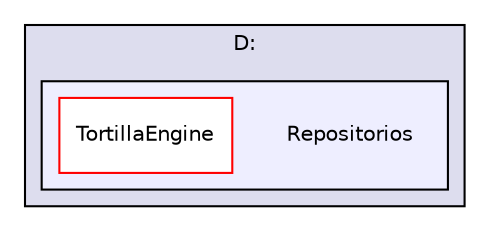 digraph "D:/Repositorios" {
  compound=true
  node [ fontsize="10", fontname="Helvetica"];
  edge [ labelfontsize="10", labelfontname="Helvetica"];
  subgraph clusterdir_275089585c7fc1b5fd5d7d42c69cb1da {
    graph [ bgcolor="#ddddee", pencolor="black", label="D:" fontname="Helvetica", fontsize="10", URL="dir_275089585c7fc1b5fd5d7d42c69cb1da.html"]
  subgraph clusterdir_738d0e3979310f81794b0f2a95365b39 {
    graph [ bgcolor="#eeeeff", pencolor="black", label="" URL="dir_738d0e3979310f81794b0f2a95365b39.html"];
    dir_738d0e3979310f81794b0f2a95365b39 [shape=plaintext label="Repositorios"];
    dir_10bd89338e4161860fef250e5a065577 [shape=box label="TortillaEngine" color="red" fillcolor="white" style="filled" URL="dir_10bd89338e4161860fef250e5a065577.html"];
  }
  }
}

